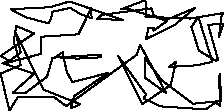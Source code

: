 unitsize(0.001cm);
draw((1380,939)--(1795,962));
draw((1795,962)--(1787,1009));
draw((1787,1009)--(938,955));
draw((938,955)--(839,620));
draw((839,620)--(457,334));
draw((457,334)--(241,341));
draw((241,341)--(611,673));
draw((611,673)--(53,857));
draw((53,857)--(161,906));
draw((161,906)--(22,987));
draw((22,987)--(611,1384));
draw((611,1384)--(298,1513));
draw((298,1513)--(252,1240));
draw((252,1240)--(376,825));
draw((376,825)--(19,674));
draw((19,674)--(178,24));
draw((178,24)--(327,265));
draw((327,265)--(953,268));
draw((953,268)--(1178,100));
draw((1178,100)--(2421,1007));
draw((2421,1007)--(2482,1183));
draw((2482,1183)--(2936,337));
draw((2936,337)--(2573,599));
draw((2573,599)--(2574,946));
draw((2574,946)--(2599,901));
draw((2599,901)--(2863,558));
draw((2863,558)--(3416,143));
draw((3416,143)--(3913,192));
draw((3913,192)--(3888,666));
draw((3888,666)--(3875,598));
draw((3875,598)--(3893,102));
draw((3893,102)--(3815,169));
draw((3815,169)--(3640,43));
draw((3640,43)--(2848,96));
draw((2848,96)--(2542,236));
draw((2542,236)--(2588,302));
draw((2588,302)--(2097,981));
draw((2097,981)--(2519,135));
draw((2519,135)--(3022,474));
draw((3022,474)--(3113,885));
draw((3113,885)--(2991,792));
draw((2991,792)--(3479,821));
draw((3479,821)--(3756,882));
draw((3756,882)--(3510,1671));
draw((3510,1671)--(3384,1498));
draw((3384,1498)--(3520,1079));
draw((3520,1079)--(3822,899));
draw((3822,899)--(3854,923));
draw((3854,923)--(3683,1533));
draw((3683,1533)--(3950,1558));
draw((3950,1558)--(3874,1318));
draw((3874,1318)--(3911,1673));
draw((3911,1673)--(3955,1743));
draw((3955,1743)--(3373,1646));
draw((3373,1646)--(2576,1676));
draw((2576,1676)--(2597,1830));
draw((2597,1830)--(2573,1969));
draw((2573,1969)--(2139,1806));
draw((2139,1806)--(2290,1810));
draw((2290,1810)--(2961,1605));
draw((2961,1605)--(2716,1432));
draw((2716,1432)--(2721,1482));
draw((2721,1482)--(2628,1479));
draw((2628,1479)--(2586,1286));
draw((2586,1286)--(3085,1528));
draw((3085,1528)--(3447,1830));
draw((3447,1830)--(2945,1622));
draw((2945,1622)--(2728,1698));
draw((2728,1698)--(2678,1825));
draw((2678,1825)--(1807,1711));
draw((1807,1711)--(1724,1642));
draw((1724,1642)--(2178,1619));
draw((2178,1619)--(1247,1945));
draw((1247,1945)--(1234,1946));
draw((1234,1946)--(890,1846));
draw((890,1846)--(198,1810));
draw((198,1810)--(463,1670));
draw((463,1670)--(872,1559));
draw((872,1559)--(928,1700));
draw((928,1700)--(929,1766));
draw((929,1766)--(1251,1832));
draw((1251,1832)--(1424,1728));
draw((1424,1728)--(1625,1651));
draw((1625,1651)--(1621,1830));
draw((1621,1830)--(1393,1368));
draw((1393,1368)--(738,1325));
draw((738,1325)--(742,1025));
draw((742,1025)--(123,862));
draw((123,862)--(378,1048));
draw((378,1048)--(274,1420));
draw((274,1420)--(776,392));
draw((776,392)--(1429,134));
draw((1429,134)--(1256,61));
draw((1256,61)--(1323,280));
draw((1323,280)--(1917,687));
draw((1917,687)--(1286,525));
draw((1286,525)--(1187,706));
draw((1187,706)--(1115,1052));
draw((1115,1052)--(984,965));
draw((984,965)--(1380,939));

